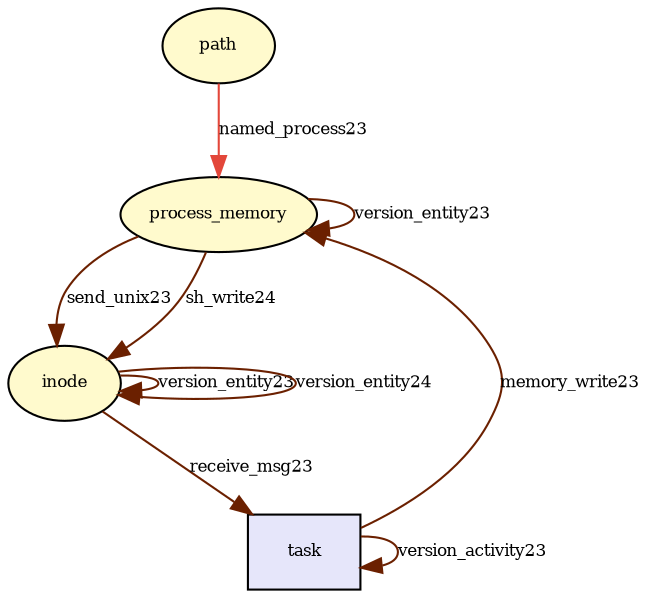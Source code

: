digraph RGL__DirectedAdjacencyGraph {path[fontsize = 8,label = "path",shape = ellipse, fillcolor="#fffacd", style = filled]

process_memory[fontsize = 8,label = "process_memory",shape = ellipse, fillcolor="#fffacd", style = filled]

path -> process_memory[fontsize = 8,label = "named_process23", color="#e3473a"]

inode[fontsize = 8,label = "inode",shape = ellipse, fillcolor="#fffacd", style = filled]

inode -> inode[fontsize = 8,label = "version_entity23", color="#6b2000"]

process_memory -> inode[fontsize = 8,label = "send_unix23", color="#6b2000"]

task[fontsize = 8,label = "task",shape = rectangle, fillcolor="#e6e6fa", style = filled]

task -> task[fontsize = 8,label = "version_activity23", color="#6b2000"]

inode -> task[fontsize = 8,label = "receive_msg23", color="#6b2000"]

process_memory -> process_memory[fontsize = 8,label = "version_entity23", color="#6b2000"]

task -> process_memory[fontsize = 8,label = "memory_write23", color="#6b2000"]

inode -> inode[fontsize = 8,label = "version_entity24", color="#6b2000"]

process_memory -> inode[fontsize = 8,label = "sh_write24", color="#6b2000"]

}
